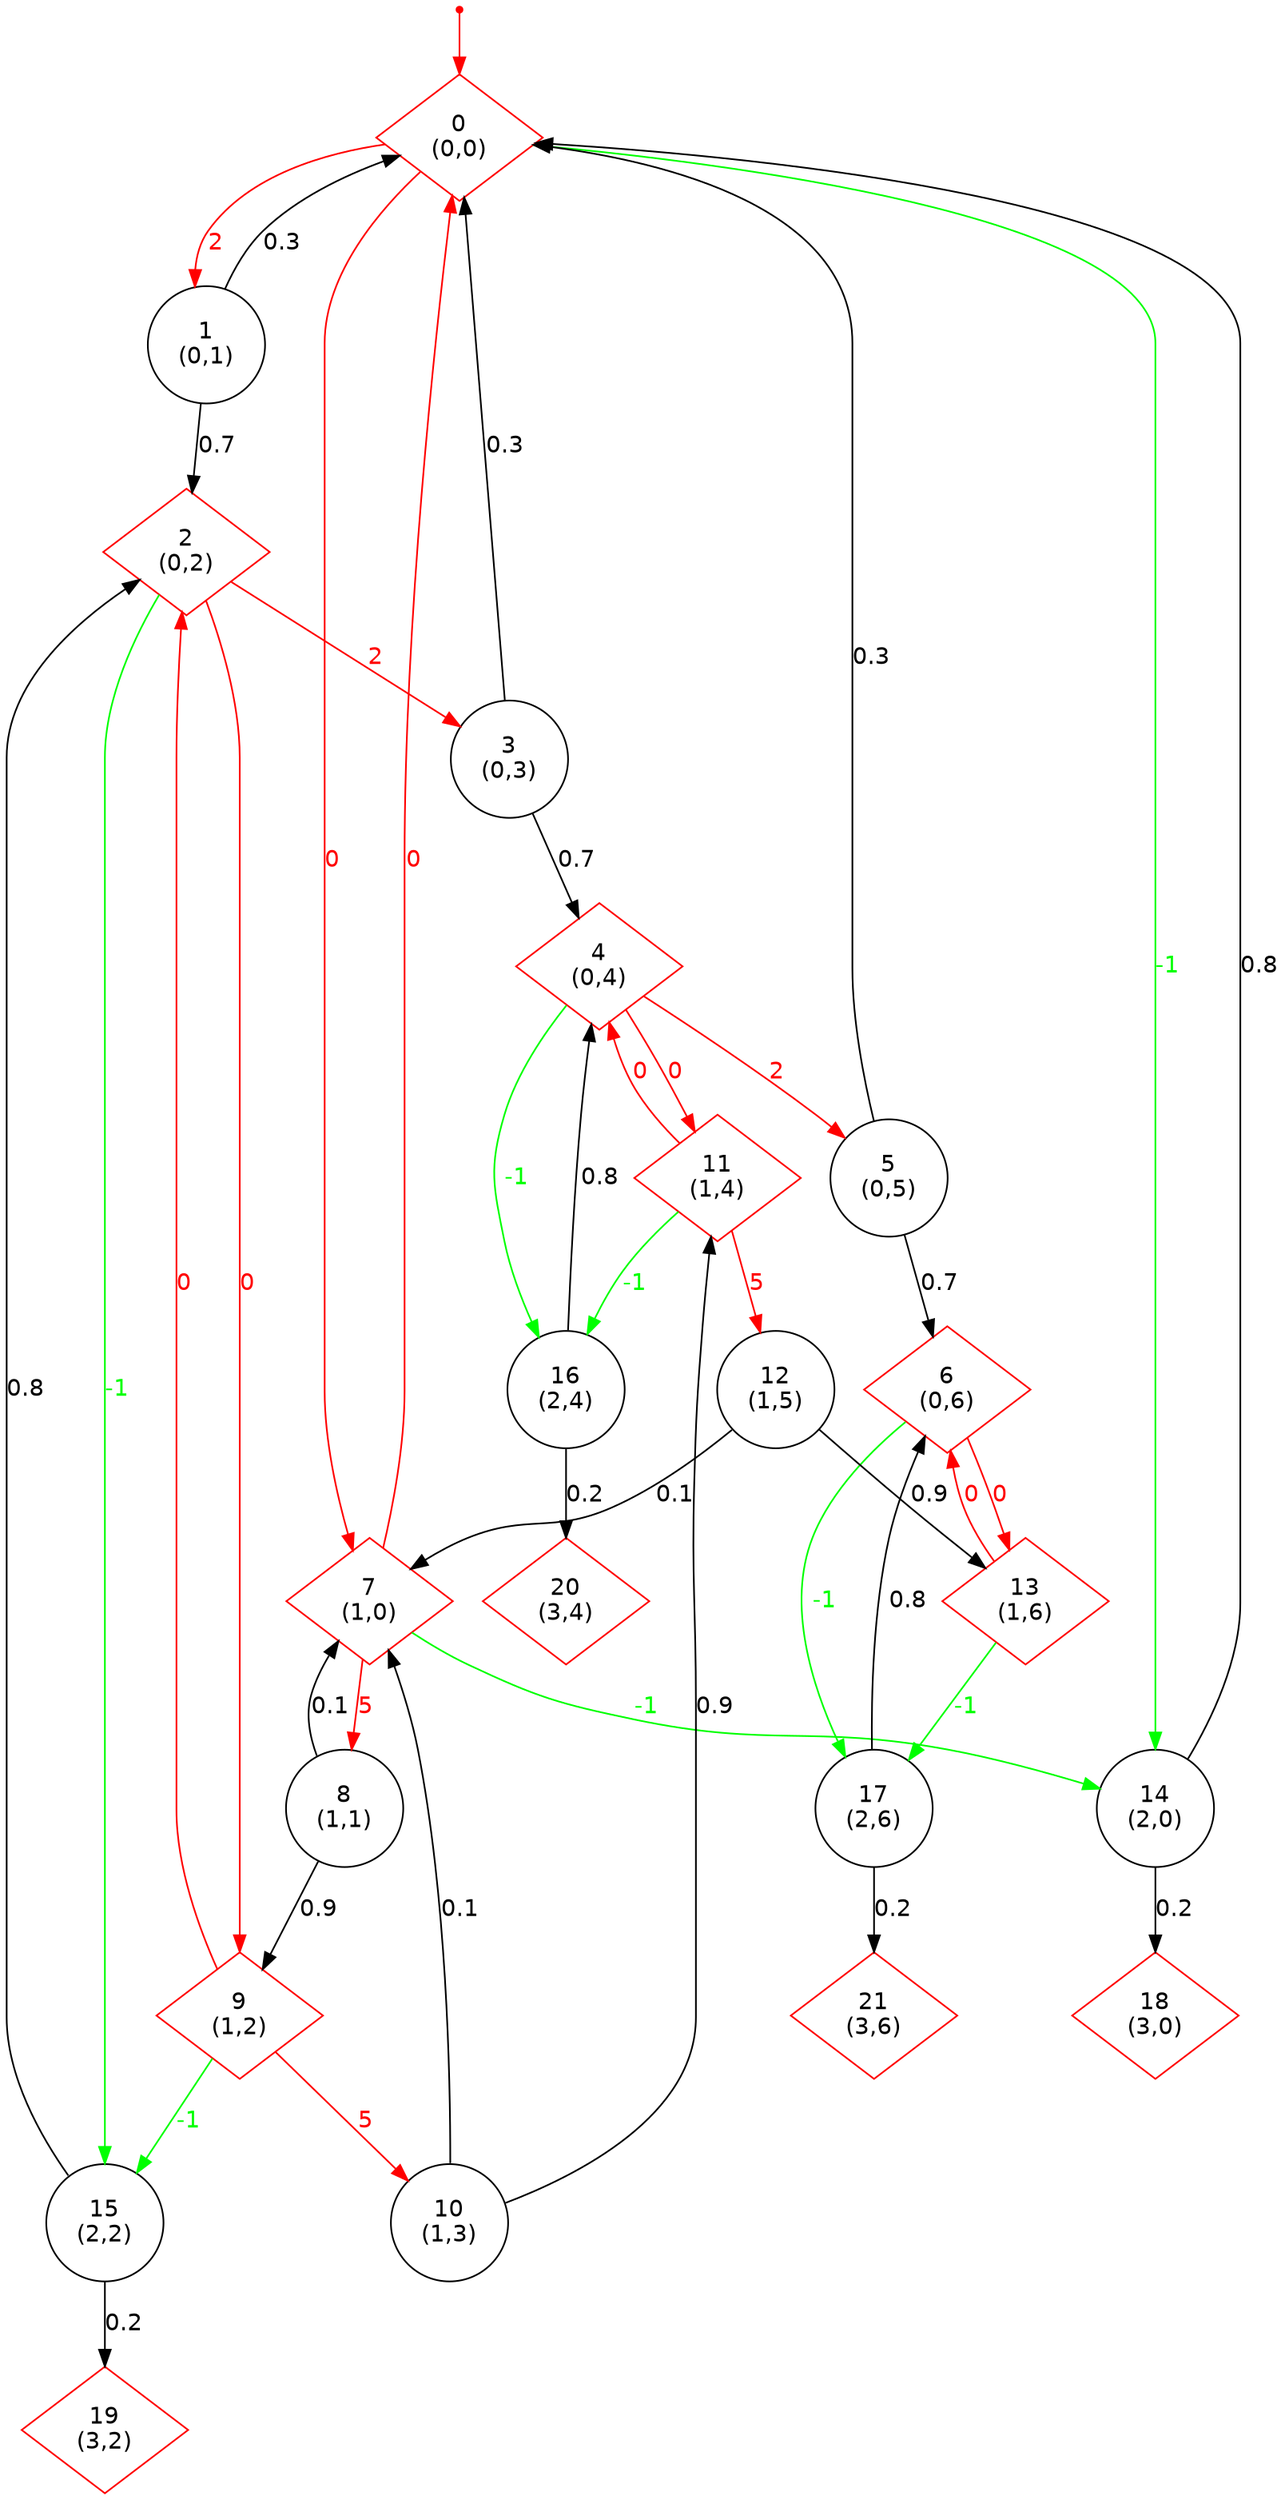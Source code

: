 digraph EMDP {
node [label="",fontname="Helvetica",shape="circle"];
0 [label="0\n(0,0)",color="red",shape="diamond"];
"0i" [label="",color="red",shape="point"];
"0i" -> 0 [label="",color="red"];
0 -> 1 [label="2",color="red",fontcolor="red",fontname="Helvetica"];
0 -> 7 [label="0",color="red",fontcolor="red",fontname="Helvetica"];
0 -> 14 [label="-1",color="green",fontcolor="green",fontname="Helvetica"];
1 [label="1\n(0,1)",color="black"];
1 -> 0 [label="0.3",color="black",fontcolor="black",fontname="Helvetica"];
1 -> 2 [label="0.7",color="black",fontcolor="black",fontname="Helvetica"];
2 [label="2\n(0,2)",color="red",shape="diamond"];
2 -> 3 [label="2",color="red",fontcolor="red",fontname="Helvetica"];
2 -> 9 [label="0",color="red",fontcolor="red",fontname="Helvetica"];
2 -> 15 [label="-1",color="green",fontcolor="green",fontname="Helvetica"];
3 [label="3\n(0,3)",color="black"];
3 -> 0 [label="0.3",color="black",fontcolor="black",fontname="Helvetica"];
3 -> 4 [label="0.7",color="black",fontcolor="black",fontname="Helvetica"];
4 [label="4\n(0,4)",color="red",shape="diamond"];
4 -> 16 [label="-1",color="green",fontcolor="green",fontname="Helvetica"];
4 -> 5 [label="2",color="red",fontcolor="red",fontname="Helvetica"];
4 -> 11 [label="0",color="red",fontcolor="red",fontname="Helvetica"];
5 [label="5\n(0,5)",color="black"];
5 -> 0 [label="0.3",color="black",fontcolor="black",fontname="Helvetica"];
5 -> 6 [label="0.7",color="black",fontcolor="black",fontname="Helvetica"];
6 [label="6\n(0,6)",color="red",shape="diamond"];
6 -> 17 [label="-1",color="green",fontcolor="green",fontname="Helvetica"];
6 -> 13 [label="0",color="red",fontcolor="red",fontname="Helvetica"];
7 [label="7\n(1,0)",color="red",shape="diamond"];
7 -> 0 [label="0",color="red",fontcolor="red",fontname="Helvetica"];
7 -> 8 [label="5",color="red",fontcolor="red",fontname="Helvetica"];
7 -> 14 [label="-1",color="green",fontcolor="green",fontname="Helvetica"];
8 [label="8\n(1,1)",color="black"];
8 -> 7 [label="0.1",color="black",fontcolor="black",fontname="Helvetica"];
8 -> 9 [label="0.9",color="black",fontcolor="black",fontname="Helvetica"];
9 [label="9\n(1,2)",color="red",shape="diamond"];
9 -> 2 [label="0",color="red",fontcolor="red",fontname="Helvetica"];
9 -> 10 [label="5",color="red",fontcolor="red",fontname="Helvetica"];
9 -> 15 [label="-1",color="green",fontcolor="green",fontname="Helvetica"];
10 [label="10\n(1,3)",color="black"];
10 -> 7 [label="0.1",color="black",fontcolor="black",fontname="Helvetica"];
10 -> 11 [label="0.9",color="black",fontcolor="black",fontname="Helvetica"];
11 [label="11\n(1,4)",color="red",shape="diamond"];
11 -> 16 [label="-1",color="green",fontcolor="green",fontname="Helvetica"];
11 -> 4 [label="0",color="red",fontcolor="red",fontname="Helvetica"];
11 -> 12 [label="5",color="red",fontcolor="red",fontname="Helvetica"];
12 [label="12\n(1,5)",color="black"];
12 -> 7 [label="0.1",color="black",fontcolor="black",fontname="Helvetica"];
12 -> 13 [label="0.9",color="black",fontcolor="black",fontname="Helvetica"];
13 [label="13\n(1,6)",color="red",shape="diamond"];
13 -> 17 [label="-1",color="green",fontcolor="green",fontname="Helvetica"];
13 -> 6 [label="0",color="red",fontcolor="red",fontname="Helvetica"];
14 [label="14\n(2,0)",color="black"];
14 -> 0 [label="0.8",color="black",fontcolor="black",fontname="Helvetica"];
14 -> 18 [label="0.2",color="black",fontcolor="black",fontname="Helvetica"];
15 [label="15\n(2,2)",color="black"];
15 -> 2 [label="0.8",color="black",fontcolor="black",fontname="Helvetica"];
15 -> 19 [label="0.2",color="black",fontcolor="black",fontname="Helvetica"];
16 [label="16\n(2,4)",color="black"];
16 -> 20 [label="0.2",color="black",fontcolor="black",fontname="Helvetica"];
16 -> 4 [label="0.8",color="black",fontcolor="black",fontname="Helvetica"];
17 [label="17\n(2,6)",color="black"];
17 -> 21 [label="0.2",color="black",fontcolor="black",fontname="Helvetica"];
17 -> 6 [label="0.8",color="black",fontcolor="black",fontname="Helvetica"];
18 [label="18\n(3,0)",color="red",shape="diamond"];
19 [label="19\n(3,2)",color="red",shape="diamond"];
20 [label="20\n(3,4)",color="red",shape="diamond"];
21 [label="21\n(3,6)",color="red",shape="diamond"];
}
